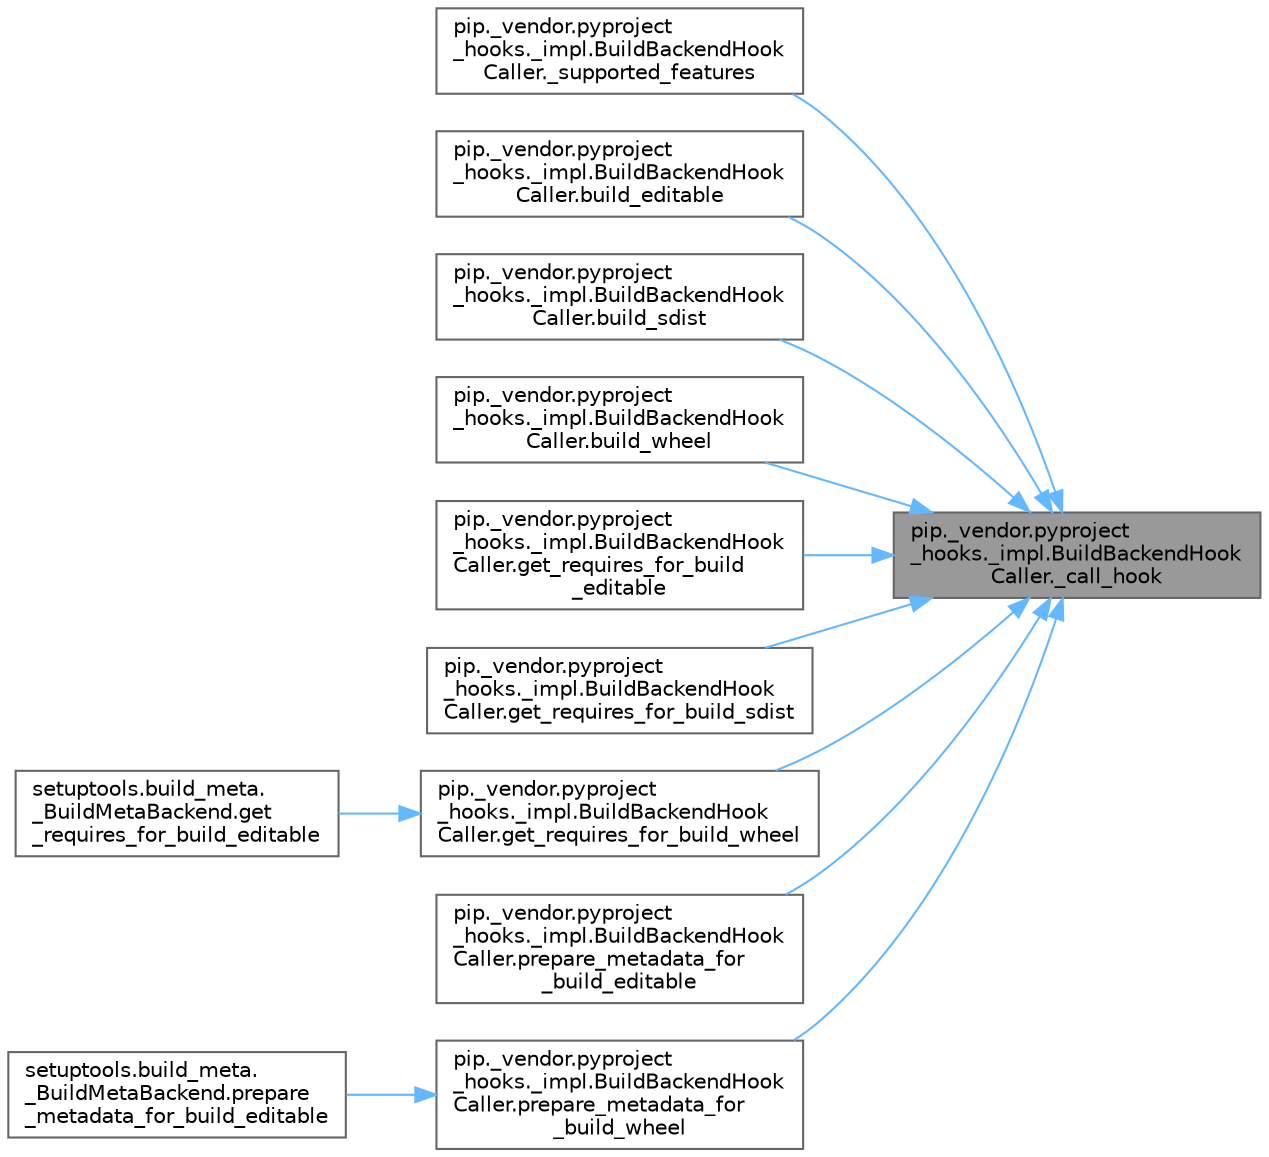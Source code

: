 digraph "pip._vendor.pyproject_hooks._impl.BuildBackendHookCaller._call_hook"
{
 // LATEX_PDF_SIZE
  bgcolor="transparent";
  edge [fontname=Helvetica,fontsize=10,labelfontname=Helvetica,labelfontsize=10];
  node [fontname=Helvetica,fontsize=10,shape=box,height=0.2,width=0.4];
  rankdir="RL";
  Node1 [id="Node000001",label="pip._vendor.pyproject\l_hooks._impl.BuildBackendHook\lCaller._call_hook",height=0.2,width=0.4,color="gray40", fillcolor="grey60", style="filled", fontcolor="black",tooltip=" "];
  Node1 -> Node2 [id="edge1_Node000001_Node000002",dir="back",color="steelblue1",style="solid",tooltip=" "];
  Node2 [id="Node000002",label="pip._vendor.pyproject\l_hooks._impl.BuildBackendHook\lCaller._supported_features",height=0.2,width=0.4,color="grey40", fillcolor="white", style="filled",URL="$classpip_1_1__vendor_1_1pyproject__hooks_1_1__impl_1_1_build_backend_hook_caller.html#a4abc4f660f848c54531d0b87598275d2",tooltip=" "];
  Node1 -> Node3 [id="edge2_Node000001_Node000003",dir="back",color="steelblue1",style="solid",tooltip=" "];
  Node3 [id="Node000003",label="pip._vendor.pyproject\l_hooks._impl.BuildBackendHook\lCaller.build_editable",height=0.2,width=0.4,color="grey40", fillcolor="white", style="filled",URL="$classpip_1_1__vendor_1_1pyproject__hooks_1_1__impl_1_1_build_backend_hook_caller.html#aff4662d70e8f44a9b9e68b62043d68b1",tooltip=" "];
  Node1 -> Node4 [id="edge3_Node000001_Node000004",dir="back",color="steelblue1",style="solid",tooltip=" "];
  Node4 [id="Node000004",label="pip._vendor.pyproject\l_hooks._impl.BuildBackendHook\lCaller.build_sdist",height=0.2,width=0.4,color="grey40", fillcolor="white", style="filled",URL="$classpip_1_1__vendor_1_1pyproject__hooks_1_1__impl_1_1_build_backend_hook_caller.html#aa08e05a66b72f3f4bbb21f920e1b7732",tooltip=" "];
  Node1 -> Node5 [id="edge4_Node000001_Node000005",dir="back",color="steelblue1",style="solid",tooltip=" "];
  Node5 [id="Node000005",label="pip._vendor.pyproject\l_hooks._impl.BuildBackendHook\lCaller.build_wheel",height=0.2,width=0.4,color="grey40", fillcolor="white", style="filled",URL="$classpip_1_1__vendor_1_1pyproject__hooks_1_1__impl_1_1_build_backend_hook_caller.html#a665d0317c50e9e8eb9264d4b7bed46af",tooltip=" "];
  Node1 -> Node6 [id="edge5_Node000001_Node000006",dir="back",color="steelblue1",style="solid",tooltip=" "];
  Node6 [id="Node000006",label="pip._vendor.pyproject\l_hooks._impl.BuildBackendHook\lCaller.get_requires_for_build\l_editable",height=0.2,width=0.4,color="grey40", fillcolor="white", style="filled",URL="$classpip_1_1__vendor_1_1pyproject__hooks_1_1__impl_1_1_build_backend_hook_caller.html#a880c4f785ccd36521e96be13939851d5",tooltip=" "];
  Node1 -> Node7 [id="edge6_Node000001_Node000007",dir="back",color="steelblue1",style="solid",tooltip=" "];
  Node7 [id="Node000007",label="pip._vendor.pyproject\l_hooks._impl.BuildBackendHook\lCaller.get_requires_for_build_sdist",height=0.2,width=0.4,color="grey40", fillcolor="white", style="filled",URL="$classpip_1_1__vendor_1_1pyproject__hooks_1_1__impl_1_1_build_backend_hook_caller.html#af59a4b7adb6a60ef24c1940f36606b12",tooltip=" "];
  Node1 -> Node8 [id="edge7_Node000001_Node000008",dir="back",color="steelblue1",style="solid",tooltip=" "];
  Node8 [id="Node000008",label="pip._vendor.pyproject\l_hooks._impl.BuildBackendHook\lCaller.get_requires_for_build_wheel",height=0.2,width=0.4,color="grey40", fillcolor="white", style="filled",URL="$classpip_1_1__vendor_1_1pyproject__hooks_1_1__impl_1_1_build_backend_hook_caller.html#a4e1bf53ca2bd17c359fea28170e00d4e",tooltip=" "];
  Node8 -> Node9 [id="edge8_Node000008_Node000009",dir="back",color="steelblue1",style="solid",tooltip=" "];
  Node9 [id="Node000009",label="setuptools.build_meta.\l_BuildMetaBackend.get\l_requires_for_build_editable",height=0.2,width=0.4,color="grey40", fillcolor="white", style="filled",URL="$classsetuptools_1_1build__meta_1_1___build_meta_backend.html#a300e3be6eea5dc240cf6804a4a7068cb",tooltip=" "];
  Node1 -> Node10 [id="edge9_Node000001_Node000010",dir="back",color="steelblue1",style="solid",tooltip=" "];
  Node10 [id="Node000010",label="pip._vendor.pyproject\l_hooks._impl.BuildBackendHook\lCaller.prepare_metadata_for\l_build_editable",height=0.2,width=0.4,color="grey40", fillcolor="white", style="filled",URL="$classpip_1_1__vendor_1_1pyproject__hooks_1_1__impl_1_1_build_backend_hook_caller.html#a11effcd077ec9c5a0d147a537b20a650",tooltip=" "];
  Node1 -> Node11 [id="edge10_Node000001_Node000011",dir="back",color="steelblue1",style="solid",tooltip=" "];
  Node11 [id="Node000011",label="pip._vendor.pyproject\l_hooks._impl.BuildBackendHook\lCaller.prepare_metadata_for\l_build_wheel",height=0.2,width=0.4,color="grey40", fillcolor="white", style="filled",URL="$classpip_1_1__vendor_1_1pyproject__hooks_1_1__impl_1_1_build_backend_hook_caller.html#a3db9dd66571114b72740ed7eed34fb35",tooltip=" "];
  Node11 -> Node12 [id="edge11_Node000011_Node000012",dir="back",color="steelblue1",style="solid",tooltip=" "];
  Node12 [id="Node000012",label="setuptools.build_meta.\l_BuildMetaBackend.prepare\l_metadata_for_build_editable",height=0.2,width=0.4,color="grey40", fillcolor="white", style="filled",URL="$classsetuptools_1_1build__meta_1_1___build_meta_backend.html#a896d60135caf24a93735e07bdca2375f",tooltip=" "];
}
